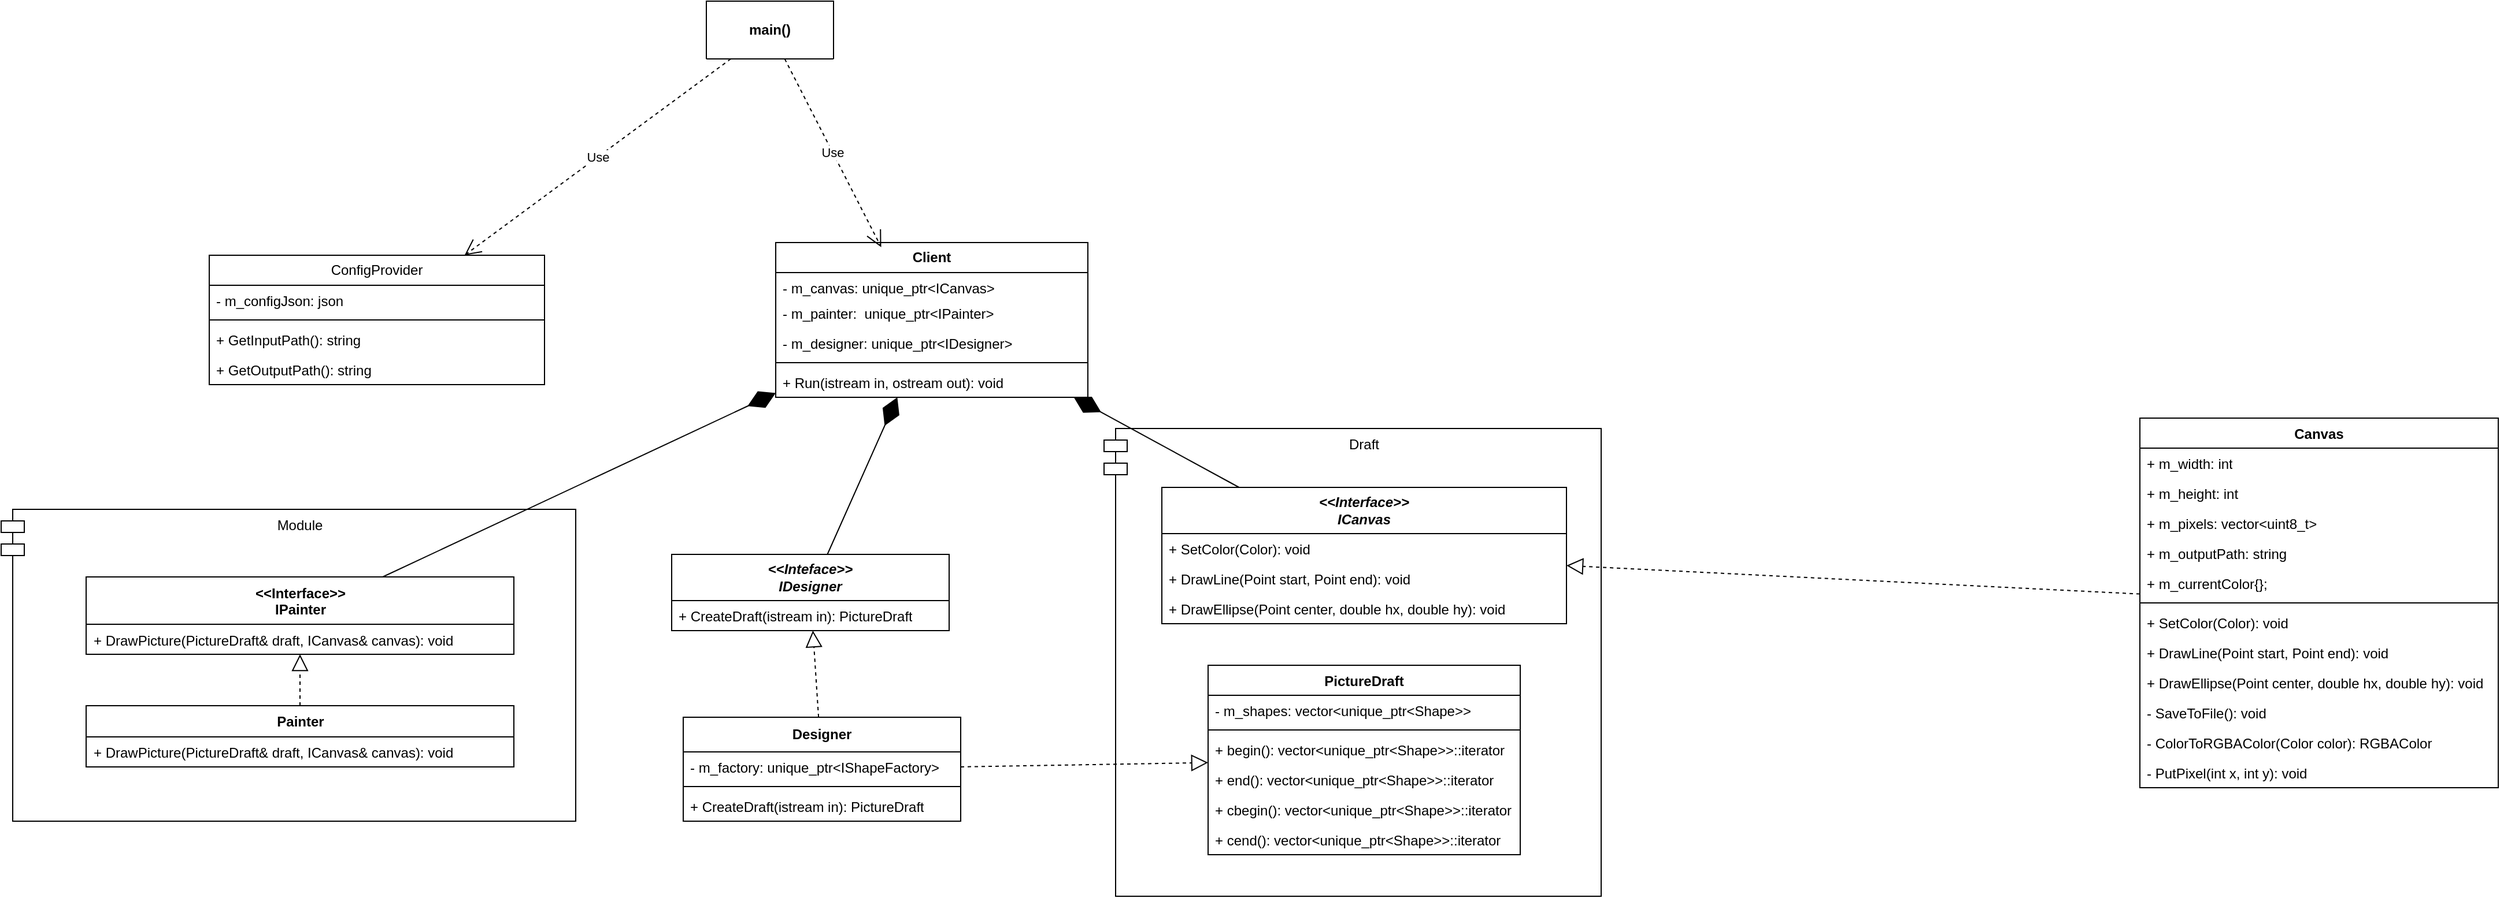<mxfile version="24.7.17">
  <diagram name="Страница — 1" id="SXaM1InzI6wnPIK8T-pC">
    <mxGraphModel dx="2098" dy="1220" grid="1" gridSize="10" guides="1" tooltips="1" connect="1" arrows="1" fold="1" page="1" pageScale="1" pageWidth="827" pageHeight="1169" math="0" shadow="0">
      <root>
        <mxCell id="0" />
        <mxCell id="1" parent="0" />
        <mxCell id="J_MpdMhLJ1Pl_25GPO_s-55" value="" style="group" vertex="1" connectable="0" parent="1">
          <mxGeometry x="1224" y="410" width="430" height="405" as="geometry" />
        </mxCell>
        <mxCell id="J_MpdMhLJ1Pl_25GPO_s-54" value="Draft" style="shape=module;align=left;spacingLeft=20;align=center;verticalAlign=top;whiteSpace=wrap;html=1;" vertex="1" parent="J_MpdMhLJ1Pl_25GPO_s-55">
          <mxGeometry width="430" height="405" as="geometry" />
        </mxCell>
        <mxCell id="J_MpdMhLJ1Pl_25GPO_s-36" value="&amp;lt;&amp;lt;Interface&amp;gt;&amp;gt;&lt;br&gt;ICanvas" style="swimlane;fontStyle=3;childLayout=stackLayout;horizontal=1;startSize=40;fillColor=none;horizontalStack=0;resizeParent=1;resizeParentMax=0;resizeLast=0;collapsible=1;marginBottom=0;whiteSpace=wrap;html=1;" vertex="1" parent="J_MpdMhLJ1Pl_25GPO_s-55">
          <mxGeometry x="50" y="51" width="350" height="118" as="geometry" />
        </mxCell>
        <mxCell id="J_MpdMhLJ1Pl_25GPO_s-40" value="+ SetColor(Color): void" style="text;strokeColor=none;fillColor=none;align=left;verticalAlign=top;spacingLeft=4;spacingRight=4;overflow=hidden;rotatable=0;points=[[0,0.5],[1,0.5]];portConstraint=eastwest;whiteSpace=wrap;html=1;" vertex="1" parent="J_MpdMhLJ1Pl_25GPO_s-36">
          <mxGeometry y="40" width="350" height="26" as="geometry" />
        </mxCell>
        <mxCell id="J_MpdMhLJ1Pl_25GPO_s-41" value="+ DrawLine(Point start, Point end): void" style="text;strokeColor=none;fillColor=none;align=left;verticalAlign=top;spacingLeft=4;spacingRight=4;overflow=hidden;rotatable=0;points=[[0,0.5],[1,0.5]];portConstraint=eastwest;whiteSpace=wrap;html=1;" vertex="1" parent="J_MpdMhLJ1Pl_25GPO_s-36">
          <mxGeometry y="66" width="350" height="26" as="geometry" />
        </mxCell>
        <mxCell id="J_MpdMhLJ1Pl_25GPO_s-42" value="+ DrawEllipse(Point center, double hx, double hy): void" style="text;strokeColor=none;fillColor=none;align=left;verticalAlign=top;spacingLeft=4;spacingRight=4;overflow=hidden;rotatable=0;points=[[0,0.5],[1,0.5]];portConstraint=eastwest;whiteSpace=wrap;html=1;" vertex="1" parent="J_MpdMhLJ1Pl_25GPO_s-36">
          <mxGeometry y="92" width="350" height="26" as="geometry" />
        </mxCell>
        <mxCell id="J_MpdMhLJ1Pl_25GPO_s-43" value="PictureDraft" style="swimlane;fontStyle=1;align=center;verticalAlign=top;childLayout=stackLayout;horizontal=1;startSize=26;horizontalStack=0;resizeParent=1;resizeParentMax=0;resizeLast=0;collapsible=1;marginBottom=0;whiteSpace=wrap;html=1;" vertex="1" parent="J_MpdMhLJ1Pl_25GPO_s-55">
          <mxGeometry x="90" y="205" width="270" height="164" as="geometry" />
        </mxCell>
        <mxCell id="J_MpdMhLJ1Pl_25GPO_s-44" value="- m_shapes: vector&amp;lt;unique_ptr&amp;lt;Shape&amp;gt;&amp;gt;" style="text;strokeColor=none;fillColor=none;align=left;verticalAlign=top;spacingLeft=4;spacingRight=4;overflow=hidden;rotatable=0;points=[[0,0.5],[1,0.5]];portConstraint=eastwest;whiteSpace=wrap;html=1;" vertex="1" parent="J_MpdMhLJ1Pl_25GPO_s-43">
          <mxGeometry y="26" width="270" height="26" as="geometry" />
        </mxCell>
        <mxCell id="J_MpdMhLJ1Pl_25GPO_s-45" value="" style="line;strokeWidth=1;fillColor=none;align=left;verticalAlign=middle;spacingTop=-1;spacingLeft=3;spacingRight=3;rotatable=0;labelPosition=right;points=[];portConstraint=eastwest;strokeColor=inherit;" vertex="1" parent="J_MpdMhLJ1Pl_25GPO_s-43">
          <mxGeometry y="52" width="270" height="8" as="geometry" />
        </mxCell>
        <mxCell id="J_MpdMhLJ1Pl_25GPO_s-51" value="+ begin(): vector&amp;lt;unique_ptr&amp;lt;Shape&amp;gt;&amp;gt;::iterator" style="text;strokeColor=none;fillColor=none;align=left;verticalAlign=top;spacingLeft=4;spacingRight=4;overflow=hidden;rotatable=0;points=[[0,0.5],[1,0.5]];portConstraint=eastwest;whiteSpace=wrap;html=1;" vertex="1" parent="J_MpdMhLJ1Pl_25GPO_s-43">
          <mxGeometry y="60" width="270" height="26" as="geometry" />
        </mxCell>
        <mxCell id="J_MpdMhLJ1Pl_25GPO_s-46" value="+ end(): vector&amp;lt;unique_ptr&amp;lt;Shape&amp;gt;&amp;gt;::iterator" style="text;strokeColor=none;fillColor=none;align=left;verticalAlign=top;spacingLeft=4;spacingRight=4;overflow=hidden;rotatable=0;points=[[0,0.5],[1,0.5]];portConstraint=eastwest;whiteSpace=wrap;html=1;" vertex="1" parent="J_MpdMhLJ1Pl_25GPO_s-43">
          <mxGeometry y="86" width="270" height="26" as="geometry" />
        </mxCell>
        <mxCell id="J_MpdMhLJ1Pl_25GPO_s-49" value="+ cbegin(): vector&amp;lt;unique_ptr&amp;lt;Shape&amp;gt;&amp;gt;::iterator" style="text;strokeColor=none;fillColor=none;align=left;verticalAlign=top;spacingLeft=4;spacingRight=4;overflow=hidden;rotatable=0;points=[[0,0.5],[1,0.5]];portConstraint=eastwest;whiteSpace=wrap;html=1;" vertex="1" parent="J_MpdMhLJ1Pl_25GPO_s-43">
          <mxGeometry y="112" width="270" height="26" as="geometry" />
        </mxCell>
        <mxCell id="J_MpdMhLJ1Pl_25GPO_s-50" value="+ cend(): vector&amp;lt;unique_ptr&amp;lt;Shape&amp;gt;&amp;gt;::iterator" style="text;strokeColor=none;fillColor=none;align=left;verticalAlign=top;spacingLeft=4;spacingRight=4;overflow=hidden;rotatable=0;points=[[0,0.5],[1,0.5]];portConstraint=eastwest;whiteSpace=wrap;html=1;" vertex="1" parent="J_MpdMhLJ1Pl_25GPO_s-43">
          <mxGeometry y="138" width="270" height="26" as="geometry" />
        </mxCell>
        <mxCell id="J_MpdMhLJ1Pl_25GPO_s-1" value="ConfigProvider" style="swimlane;fontStyle=0;childLayout=stackLayout;horizontal=1;startSize=26;fillColor=none;horizontalStack=0;resizeParent=1;resizeParentMax=0;resizeLast=0;collapsible=1;marginBottom=0;whiteSpace=wrap;html=1;" vertex="1" parent="1">
          <mxGeometry x="450" y="260" width="290" height="112" as="geometry" />
        </mxCell>
        <mxCell id="J_MpdMhLJ1Pl_25GPO_s-2" value="- m_configJson: json" style="text;strokeColor=none;fillColor=none;align=left;verticalAlign=top;spacingLeft=4;spacingRight=4;overflow=hidden;rotatable=0;points=[[0,0.5],[1,0.5]];portConstraint=eastwest;whiteSpace=wrap;html=1;" vertex="1" parent="J_MpdMhLJ1Pl_25GPO_s-1">
          <mxGeometry y="26" width="290" height="26" as="geometry" />
        </mxCell>
        <mxCell id="J_MpdMhLJ1Pl_25GPO_s-5" value="" style="line;strokeWidth=1;fillColor=none;align=left;verticalAlign=middle;spacingTop=-1;spacingLeft=3;spacingRight=3;rotatable=0;labelPosition=right;points=[];portConstraint=eastwest;strokeColor=inherit;" vertex="1" parent="J_MpdMhLJ1Pl_25GPO_s-1">
          <mxGeometry y="52" width="290" height="8" as="geometry" />
        </mxCell>
        <mxCell id="J_MpdMhLJ1Pl_25GPO_s-4" value="+ GetInputPath(): string" style="text;strokeColor=none;fillColor=none;align=left;verticalAlign=top;spacingLeft=4;spacingRight=4;overflow=hidden;rotatable=0;points=[[0,0.5],[1,0.5]];portConstraint=eastwest;whiteSpace=wrap;html=1;" vertex="1" parent="J_MpdMhLJ1Pl_25GPO_s-1">
          <mxGeometry y="60" width="290" height="26" as="geometry" />
        </mxCell>
        <mxCell id="J_MpdMhLJ1Pl_25GPO_s-6" value="+ GetOutputPath(): string" style="text;strokeColor=none;fillColor=none;align=left;verticalAlign=top;spacingLeft=4;spacingRight=4;overflow=hidden;rotatable=0;points=[[0,0.5],[1,0.5]];portConstraint=eastwest;whiteSpace=wrap;html=1;" vertex="1" parent="J_MpdMhLJ1Pl_25GPO_s-1">
          <mxGeometry y="86" width="290" height="26" as="geometry" />
        </mxCell>
        <mxCell id="J_MpdMhLJ1Pl_25GPO_s-7" value="Canvas" style="swimlane;fontStyle=1;align=center;verticalAlign=top;childLayout=stackLayout;horizontal=1;startSize=26;horizontalStack=0;resizeParent=1;resizeParentMax=0;resizeLast=0;collapsible=1;marginBottom=0;whiteSpace=wrap;html=1;" vertex="1" parent="1">
          <mxGeometry x="2120" y="401" width="310" height="320" as="geometry" />
        </mxCell>
        <mxCell id="J_MpdMhLJ1Pl_25GPO_s-8" value="+ m_width: int" style="text;strokeColor=none;fillColor=none;align=left;verticalAlign=top;spacingLeft=4;spacingRight=4;overflow=hidden;rotatable=0;points=[[0,0.5],[1,0.5]];portConstraint=eastwest;whiteSpace=wrap;html=1;" vertex="1" parent="J_MpdMhLJ1Pl_25GPO_s-7">
          <mxGeometry y="26" width="310" height="26" as="geometry" />
        </mxCell>
        <mxCell id="J_MpdMhLJ1Pl_25GPO_s-12" value="+ m_height: int" style="text;strokeColor=none;fillColor=none;align=left;verticalAlign=top;spacingLeft=4;spacingRight=4;overflow=hidden;rotatable=0;points=[[0,0.5],[1,0.5]];portConstraint=eastwest;whiteSpace=wrap;html=1;" vertex="1" parent="J_MpdMhLJ1Pl_25GPO_s-7">
          <mxGeometry y="52" width="310" height="26" as="geometry" />
        </mxCell>
        <mxCell id="J_MpdMhLJ1Pl_25GPO_s-13" value="+ m_pixels: vector&amp;lt;uint8_t&amp;gt;" style="text;strokeColor=none;fillColor=none;align=left;verticalAlign=top;spacingLeft=4;spacingRight=4;overflow=hidden;rotatable=0;points=[[0,0.5],[1,0.5]];portConstraint=eastwest;whiteSpace=wrap;html=1;" vertex="1" parent="J_MpdMhLJ1Pl_25GPO_s-7">
          <mxGeometry y="78" width="310" height="26" as="geometry" />
        </mxCell>
        <mxCell id="J_MpdMhLJ1Pl_25GPO_s-14" value="+ m_outputPath: string" style="text;strokeColor=none;fillColor=none;align=left;verticalAlign=top;spacingLeft=4;spacingRight=4;overflow=hidden;rotatable=0;points=[[0,0.5],[1,0.5]];portConstraint=eastwest;whiteSpace=wrap;html=1;" vertex="1" parent="J_MpdMhLJ1Pl_25GPO_s-7">
          <mxGeometry y="104" width="310" height="26" as="geometry" />
        </mxCell>
        <mxCell id="J_MpdMhLJ1Pl_25GPO_s-11" value="+ m_currentColor{};" style="text;strokeColor=none;fillColor=none;align=left;verticalAlign=top;spacingLeft=4;spacingRight=4;overflow=hidden;rotatable=0;points=[[0,0.5],[1,0.5]];portConstraint=eastwest;whiteSpace=wrap;html=1;" vertex="1" parent="J_MpdMhLJ1Pl_25GPO_s-7">
          <mxGeometry y="130" width="310" height="26" as="geometry" />
        </mxCell>
        <mxCell id="J_MpdMhLJ1Pl_25GPO_s-9" value="" style="line;strokeWidth=1;fillColor=none;align=left;verticalAlign=middle;spacingTop=-1;spacingLeft=3;spacingRight=3;rotatable=0;labelPosition=right;points=[];portConstraint=eastwest;strokeColor=inherit;" vertex="1" parent="J_MpdMhLJ1Pl_25GPO_s-7">
          <mxGeometry y="156" width="310" height="8" as="geometry" />
        </mxCell>
        <mxCell id="J_MpdMhLJ1Pl_25GPO_s-10" value="+ SetColor(Color): void" style="text;strokeColor=none;fillColor=none;align=left;verticalAlign=top;spacingLeft=4;spacingRight=4;overflow=hidden;rotatable=0;points=[[0,0.5],[1,0.5]];portConstraint=eastwest;whiteSpace=wrap;html=1;" vertex="1" parent="J_MpdMhLJ1Pl_25GPO_s-7">
          <mxGeometry y="164" width="310" height="26" as="geometry" />
        </mxCell>
        <mxCell id="J_MpdMhLJ1Pl_25GPO_s-15" value="+ DrawLine(Point start, Point end): void" style="text;strokeColor=none;fillColor=none;align=left;verticalAlign=top;spacingLeft=4;spacingRight=4;overflow=hidden;rotatable=0;points=[[0,0.5],[1,0.5]];portConstraint=eastwest;whiteSpace=wrap;html=1;" vertex="1" parent="J_MpdMhLJ1Pl_25GPO_s-7">
          <mxGeometry y="190" width="310" height="26" as="geometry" />
        </mxCell>
        <mxCell id="J_MpdMhLJ1Pl_25GPO_s-17" value="+ DrawEllipse(Point center, double hx, double hy): void" style="text;strokeColor=none;fillColor=none;align=left;verticalAlign=top;spacingLeft=4;spacingRight=4;overflow=hidden;rotatable=0;points=[[0,0.5],[1,0.5]];portConstraint=eastwest;whiteSpace=wrap;html=1;" vertex="1" parent="J_MpdMhLJ1Pl_25GPO_s-7">
          <mxGeometry y="216" width="310" height="26" as="geometry" />
        </mxCell>
        <mxCell id="J_MpdMhLJ1Pl_25GPO_s-18" value="- SaveToFile(): void" style="text;strokeColor=none;fillColor=none;align=left;verticalAlign=top;spacingLeft=4;spacingRight=4;overflow=hidden;rotatable=0;points=[[0,0.5],[1,0.5]];portConstraint=eastwest;whiteSpace=wrap;html=1;" vertex="1" parent="J_MpdMhLJ1Pl_25GPO_s-7">
          <mxGeometry y="242" width="310" height="26" as="geometry" />
        </mxCell>
        <mxCell id="J_MpdMhLJ1Pl_25GPO_s-19" value="- ColorToRGBAColor(Color color): RGBAColor" style="text;strokeColor=none;fillColor=none;align=left;verticalAlign=top;spacingLeft=4;spacingRight=4;overflow=hidden;rotatable=0;points=[[0,0.5],[1,0.5]];portConstraint=eastwest;whiteSpace=wrap;html=1;" vertex="1" parent="J_MpdMhLJ1Pl_25GPO_s-7">
          <mxGeometry y="268" width="310" height="26" as="geometry" />
        </mxCell>
        <mxCell id="J_MpdMhLJ1Pl_25GPO_s-16" value="- PutPixel(int x, int y): void" style="text;strokeColor=none;fillColor=none;align=left;verticalAlign=top;spacingLeft=4;spacingRight=4;overflow=hidden;rotatable=0;points=[[0,0.5],[1,0.5]];portConstraint=eastwest;whiteSpace=wrap;html=1;" vertex="1" parent="J_MpdMhLJ1Pl_25GPO_s-7">
          <mxGeometry y="294" width="310" height="26" as="geometry" />
        </mxCell>
        <mxCell id="J_MpdMhLJ1Pl_25GPO_s-20" value="Client" style="swimlane;fontStyle=1;childLayout=stackLayout;horizontal=1;startSize=26;fillColor=none;horizontalStack=0;resizeParent=1;resizeParentMax=0;resizeLast=0;collapsible=1;marginBottom=0;whiteSpace=wrap;html=1;" vertex="1" parent="1">
          <mxGeometry x="940" y="249" width="270" height="134" as="geometry" />
        </mxCell>
        <mxCell id="J_MpdMhLJ1Pl_25GPO_s-21" value="- m_canvas: unique_ptr&amp;lt;ICanvas&amp;gt;" style="text;strokeColor=none;fillColor=none;align=left;verticalAlign=top;spacingLeft=4;spacingRight=4;overflow=hidden;rotatable=0;points=[[0,0.5],[1,0.5]];portConstraint=eastwest;whiteSpace=wrap;html=1;" vertex="1" parent="J_MpdMhLJ1Pl_25GPO_s-20">
          <mxGeometry y="26" width="270" height="22" as="geometry" />
        </mxCell>
        <mxCell id="J_MpdMhLJ1Pl_25GPO_s-23" value="- m_painter:&amp;nbsp; unique_ptr&amp;lt;IPainter&amp;gt;" style="text;strokeColor=none;fillColor=none;align=left;verticalAlign=top;spacingLeft=4;spacingRight=4;overflow=hidden;rotatable=0;points=[[0,0.5],[1,0.5]];portConstraint=eastwest;whiteSpace=wrap;html=1;" vertex="1" parent="J_MpdMhLJ1Pl_25GPO_s-20">
          <mxGeometry y="48" width="270" height="26" as="geometry" />
        </mxCell>
        <mxCell id="J_MpdMhLJ1Pl_25GPO_s-22" value="- m_designer: unique_ptr&amp;lt;IDesigner&amp;gt;" style="text;strokeColor=none;fillColor=none;align=left;verticalAlign=top;spacingLeft=4;spacingRight=4;overflow=hidden;rotatable=0;points=[[0,0.5],[1,0.5]];portConstraint=eastwest;whiteSpace=wrap;html=1;" vertex="1" parent="J_MpdMhLJ1Pl_25GPO_s-20">
          <mxGeometry y="74" width="270" height="26" as="geometry" />
        </mxCell>
        <mxCell id="J_MpdMhLJ1Pl_25GPO_s-24" value="" style="line;strokeWidth=1;fillColor=none;align=left;verticalAlign=middle;spacingTop=-1;spacingLeft=3;spacingRight=3;rotatable=0;labelPosition=right;points=[];portConstraint=eastwest;strokeColor=inherit;" vertex="1" parent="J_MpdMhLJ1Pl_25GPO_s-20">
          <mxGeometry y="100" width="270" height="8" as="geometry" />
        </mxCell>
        <mxCell id="J_MpdMhLJ1Pl_25GPO_s-25" value="+ Run(istream in, ostream out): void" style="text;strokeColor=none;fillColor=none;align=left;verticalAlign=top;spacingLeft=4;spacingRight=4;overflow=hidden;rotatable=0;points=[[0,0.5],[1,0.5]];portConstraint=eastwest;whiteSpace=wrap;html=1;" vertex="1" parent="J_MpdMhLJ1Pl_25GPO_s-20">
          <mxGeometry y="108" width="270" height="26" as="geometry" />
        </mxCell>
        <mxCell id="J_MpdMhLJ1Pl_25GPO_s-26" value="&amp;lt;&amp;lt;Inteface&amp;gt;&amp;gt;&lt;br&gt;IDesigner" style="swimlane;fontStyle=3;childLayout=stackLayout;horizontal=1;startSize=40;fillColor=none;horizontalStack=0;resizeParent=1;resizeParentMax=0;resizeLast=0;collapsible=1;marginBottom=0;whiteSpace=wrap;html=1;" vertex="1" parent="1">
          <mxGeometry x="850" y="519" width="240" height="66" as="geometry" />
        </mxCell>
        <mxCell id="J_MpdMhLJ1Pl_25GPO_s-27" value="+ CreateDraft(istream in): PictureDraft" style="text;strokeColor=none;fillColor=none;align=left;verticalAlign=top;spacingLeft=4;spacingRight=4;overflow=hidden;rotatable=0;points=[[0,0.5],[1,0.5]];portConstraint=eastwest;whiteSpace=wrap;html=1;" vertex="1" parent="J_MpdMhLJ1Pl_25GPO_s-26">
          <mxGeometry y="40" width="240" height="26" as="geometry" />
        </mxCell>
        <mxCell id="J_MpdMhLJ1Pl_25GPO_s-30" value="Designer" style="swimlane;fontStyle=1;childLayout=stackLayout;horizontal=1;startSize=30;fillColor=none;horizontalStack=0;resizeParent=1;resizeParentMax=0;resizeLast=0;collapsible=1;marginBottom=0;whiteSpace=wrap;html=1;" vertex="1" parent="1">
          <mxGeometry x="860" y="660" width="240" height="90" as="geometry" />
        </mxCell>
        <mxCell id="J_MpdMhLJ1Pl_25GPO_s-33" value="- m_factory: unique_ptr&amp;lt;IShapeFactory&amp;gt;" style="text;strokeColor=none;fillColor=none;align=left;verticalAlign=top;spacingLeft=4;spacingRight=4;overflow=hidden;rotatable=0;points=[[0,0.5],[1,0.5]];portConstraint=eastwest;whiteSpace=wrap;html=1;" vertex="1" parent="J_MpdMhLJ1Pl_25GPO_s-30">
          <mxGeometry y="30" width="240" height="26" as="geometry" />
        </mxCell>
        <mxCell id="J_MpdMhLJ1Pl_25GPO_s-32" value="" style="line;strokeWidth=1;fillColor=none;align=left;verticalAlign=middle;spacingTop=-1;spacingLeft=3;spacingRight=3;rotatable=0;labelPosition=right;points=[];portConstraint=eastwest;strokeColor=inherit;" vertex="1" parent="J_MpdMhLJ1Pl_25GPO_s-30">
          <mxGeometry y="56" width="240" height="8" as="geometry" />
        </mxCell>
        <mxCell id="J_MpdMhLJ1Pl_25GPO_s-31" value="+ CreateDraft(istream in): PictureDraft" style="text;strokeColor=none;fillColor=none;align=left;verticalAlign=top;spacingLeft=4;spacingRight=4;overflow=hidden;rotatable=0;points=[[0,0.5],[1,0.5]];portConstraint=eastwest;whiteSpace=wrap;html=1;" vertex="1" parent="J_MpdMhLJ1Pl_25GPO_s-30">
          <mxGeometry y="64" width="240" height="26" as="geometry" />
        </mxCell>
        <mxCell id="J_MpdMhLJ1Pl_25GPO_s-34" value="" style="endArrow=block;dashed=1;endFill=0;endSize=12;html=1;rounded=0;" edge="1" parent="1" source="J_MpdMhLJ1Pl_25GPO_s-30" target="J_MpdMhLJ1Pl_25GPO_s-26">
          <mxGeometry width="160" relative="1" as="geometry">
            <mxPoint x="930" y="700" as="sourcePoint" />
            <mxPoint x="1090" y="700" as="targetPoint" />
          </mxGeometry>
        </mxCell>
        <mxCell id="J_MpdMhLJ1Pl_25GPO_s-35" value="" style="endArrow=diamondThin;endFill=1;endSize=24;html=1;rounded=0;" edge="1" parent="1" source="J_MpdMhLJ1Pl_25GPO_s-26" target="J_MpdMhLJ1Pl_25GPO_s-20">
          <mxGeometry width="160" relative="1" as="geometry">
            <mxPoint x="750" y="560" as="sourcePoint" />
            <mxPoint x="910" y="560" as="targetPoint" />
          </mxGeometry>
        </mxCell>
        <mxCell id="J_MpdMhLJ1Pl_25GPO_s-47" value="" style="endArrow=block;dashed=1;endFill=0;endSize=12;html=1;rounded=0;" edge="1" parent="1" source="J_MpdMhLJ1Pl_25GPO_s-7" target="J_MpdMhLJ1Pl_25GPO_s-36">
          <mxGeometry width="160" relative="1" as="geometry">
            <mxPoint x="930" y="630" as="sourcePoint" />
            <mxPoint x="1090" y="630" as="targetPoint" />
          </mxGeometry>
        </mxCell>
        <mxCell id="J_MpdMhLJ1Pl_25GPO_s-48" value="" style="endArrow=diamondThin;endFill=1;endSize=24;html=1;rounded=0;" edge="1" parent="1" source="J_MpdMhLJ1Pl_25GPO_s-36" target="J_MpdMhLJ1Pl_25GPO_s-20">
          <mxGeometry width="160" relative="1" as="geometry">
            <mxPoint x="930" y="630" as="sourcePoint" />
            <mxPoint x="1090" y="630" as="targetPoint" />
          </mxGeometry>
        </mxCell>
        <mxCell id="J_MpdMhLJ1Pl_25GPO_s-53" value="" style="endArrow=block;dashed=1;endFill=0;endSize=12;html=1;rounded=0;" edge="1" parent="1" source="J_MpdMhLJ1Pl_25GPO_s-30" target="J_MpdMhLJ1Pl_25GPO_s-43">
          <mxGeometry width="160" relative="1" as="geometry">
            <mxPoint x="1210" y="670" as="sourcePoint" />
            <mxPoint x="1370" y="670" as="targetPoint" />
          </mxGeometry>
        </mxCell>
        <mxCell id="J_MpdMhLJ1Pl_25GPO_s-62" value="&lt;b&gt;main()&lt;/b&gt;" style="swimlane;fontStyle=0;childLayout=stackLayout;horizontal=1;startSize=50;fillColor=none;horizontalStack=0;resizeParent=1;resizeParentMax=0;resizeLast=0;collapsible=1;marginBottom=0;whiteSpace=wrap;html=1;" vertex="1" collapsed="1" parent="1">
          <mxGeometry x="880" y="40" width="110" height="50" as="geometry">
            <mxRectangle x="900" y="80" width="140" height="52" as="alternateBounds" />
          </mxGeometry>
        </mxCell>
        <mxCell id="J_MpdMhLJ1Pl_25GPO_s-66" value="Use" style="endArrow=open;endSize=12;dashed=1;html=1;rounded=0;" edge="1" parent="1" source="J_MpdMhLJ1Pl_25GPO_s-62" target="J_MpdMhLJ1Pl_25GPO_s-1">
          <mxGeometry width="160" relative="1" as="geometry">
            <mxPoint x="550" y="270" as="sourcePoint" />
            <mxPoint x="710" y="270" as="targetPoint" />
          </mxGeometry>
        </mxCell>
        <mxCell id="J_MpdMhLJ1Pl_25GPO_s-68" value="Use" style="endArrow=open;endSize=12;dashed=1;html=1;rounded=0;entryX=0.338;entryY=0.03;entryDx=0;entryDy=0;entryPerimeter=0;" edge="1" parent="1" source="J_MpdMhLJ1Pl_25GPO_s-62" target="J_MpdMhLJ1Pl_25GPO_s-20">
          <mxGeometry width="160" relative="1" as="geometry">
            <mxPoint x="550" y="270" as="sourcePoint" />
            <mxPoint x="710" y="270" as="targetPoint" />
          </mxGeometry>
        </mxCell>
        <mxCell id="J_MpdMhLJ1Pl_25GPO_s-70" value="" style="group" vertex="1" connectable="0" parent="1">
          <mxGeometry x="270" y="480" width="497" height="270" as="geometry" />
        </mxCell>
        <mxCell id="J_MpdMhLJ1Pl_25GPO_s-69" value="Module" style="shape=module;align=left;spacingLeft=20;align=center;verticalAlign=top;whiteSpace=wrap;html=1;" vertex="1" parent="J_MpdMhLJ1Pl_25GPO_s-70">
          <mxGeometry width="497" height="270" as="geometry" />
        </mxCell>
        <mxCell id="J_MpdMhLJ1Pl_25GPO_s-56" value="&amp;lt;&amp;lt;Interface&amp;gt;&amp;gt;&lt;br&gt;IPainter" style="swimlane;fontStyle=1;align=center;verticalAlign=top;childLayout=stackLayout;horizontal=1;startSize=41;horizontalStack=0;resizeParent=1;resizeParentMax=0;resizeLast=0;collapsible=1;marginBottom=0;whiteSpace=wrap;html=1;" vertex="1" parent="J_MpdMhLJ1Pl_25GPO_s-70">
          <mxGeometry x="73.5" y="58.5" width="370" height="67" as="geometry" />
        </mxCell>
        <mxCell id="J_MpdMhLJ1Pl_25GPO_s-59" value="+ DrawPicture(PictureDraft&amp;amp; draft, ICanvas&amp;amp; canvas): void" style="text;strokeColor=none;fillColor=none;align=left;verticalAlign=top;spacingLeft=4;spacingRight=4;overflow=hidden;rotatable=0;points=[[0,0.5],[1,0.5]];portConstraint=eastwest;whiteSpace=wrap;html=1;" vertex="1" parent="J_MpdMhLJ1Pl_25GPO_s-56">
          <mxGeometry y="41" width="370" height="26" as="geometry" />
        </mxCell>
        <mxCell id="J_MpdMhLJ1Pl_25GPO_s-60" value="Painter" style="swimlane;fontStyle=1;align=center;verticalAlign=top;childLayout=stackLayout;horizontal=1;startSize=27;horizontalStack=0;resizeParent=1;resizeParentMax=0;resizeLast=0;collapsible=1;marginBottom=0;whiteSpace=wrap;html=1;" vertex="1" parent="J_MpdMhLJ1Pl_25GPO_s-70">
          <mxGeometry x="73.5" y="170" width="370" height="53" as="geometry" />
        </mxCell>
        <mxCell id="J_MpdMhLJ1Pl_25GPO_s-61" value="+ DrawPicture(PictureDraft&amp;amp; draft, ICanvas&amp;amp; canvas): void" style="text;strokeColor=none;fillColor=none;align=left;verticalAlign=top;spacingLeft=4;spacingRight=4;overflow=hidden;rotatable=0;points=[[0,0.5],[1,0.5]];portConstraint=eastwest;whiteSpace=wrap;html=1;" vertex="1" parent="J_MpdMhLJ1Pl_25GPO_s-60">
          <mxGeometry y="27" width="370" height="26" as="geometry" />
        </mxCell>
        <mxCell id="J_MpdMhLJ1Pl_25GPO_s-72" value="" style="endArrow=block;dashed=1;endFill=0;endSize=12;html=1;rounded=0;" edge="1" parent="J_MpdMhLJ1Pl_25GPO_s-70" source="J_MpdMhLJ1Pl_25GPO_s-60" target="J_MpdMhLJ1Pl_25GPO_s-56">
          <mxGeometry width="160" relative="1" as="geometry">
            <mxPoint x="717" y="190" as="sourcePoint" />
            <mxPoint x="712" y="115" as="targetPoint" />
          </mxGeometry>
        </mxCell>
        <mxCell id="J_MpdMhLJ1Pl_25GPO_s-71" value="" style="endArrow=diamondThin;endFill=1;endSize=24;html=1;rounded=0;" edge="1" parent="1" source="J_MpdMhLJ1Pl_25GPO_s-56" target="J_MpdMhLJ1Pl_25GPO_s-20">
          <mxGeometry width="160" relative="1" as="geometry">
            <mxPoint x="1351" y="471" as="sourcePoint" />
            <mxPoint x="1208" y="393" as="targetPoint" />
          </mxGeometry>
        </mxCell>
      </root>
    </mxGraphModel>
  </diagram>
</mxfile>

